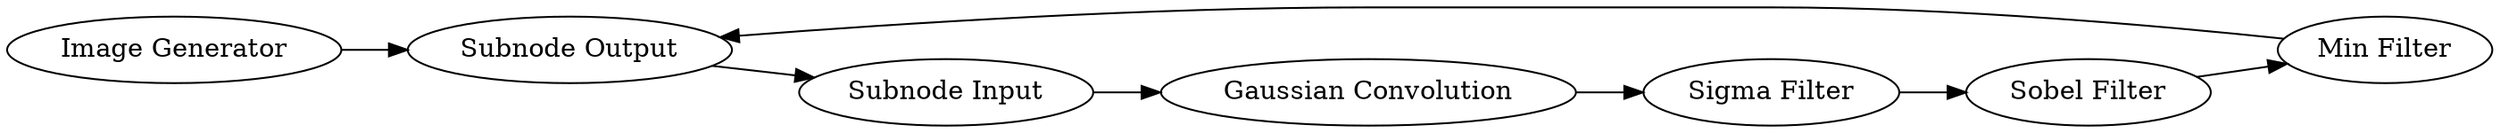 digraph {
	8 [label="Image Generator"]
	11 [label="Image Viewer"]
	3 [label="Sigma Filter"]
	9 [label="Sobel Filter"]
	10 [label="Min Filter"]
	11 [label="Subnode Input"]
	12 [label="Subnode Output"]
	13 [label="Gaussian Convolution"]
	3 -> 9
	9 -> 10
	10 -> 12
	11 -> 13
	13 -> 3
	8 -> 12
	12 -> 11
	rankdir=LR
}
